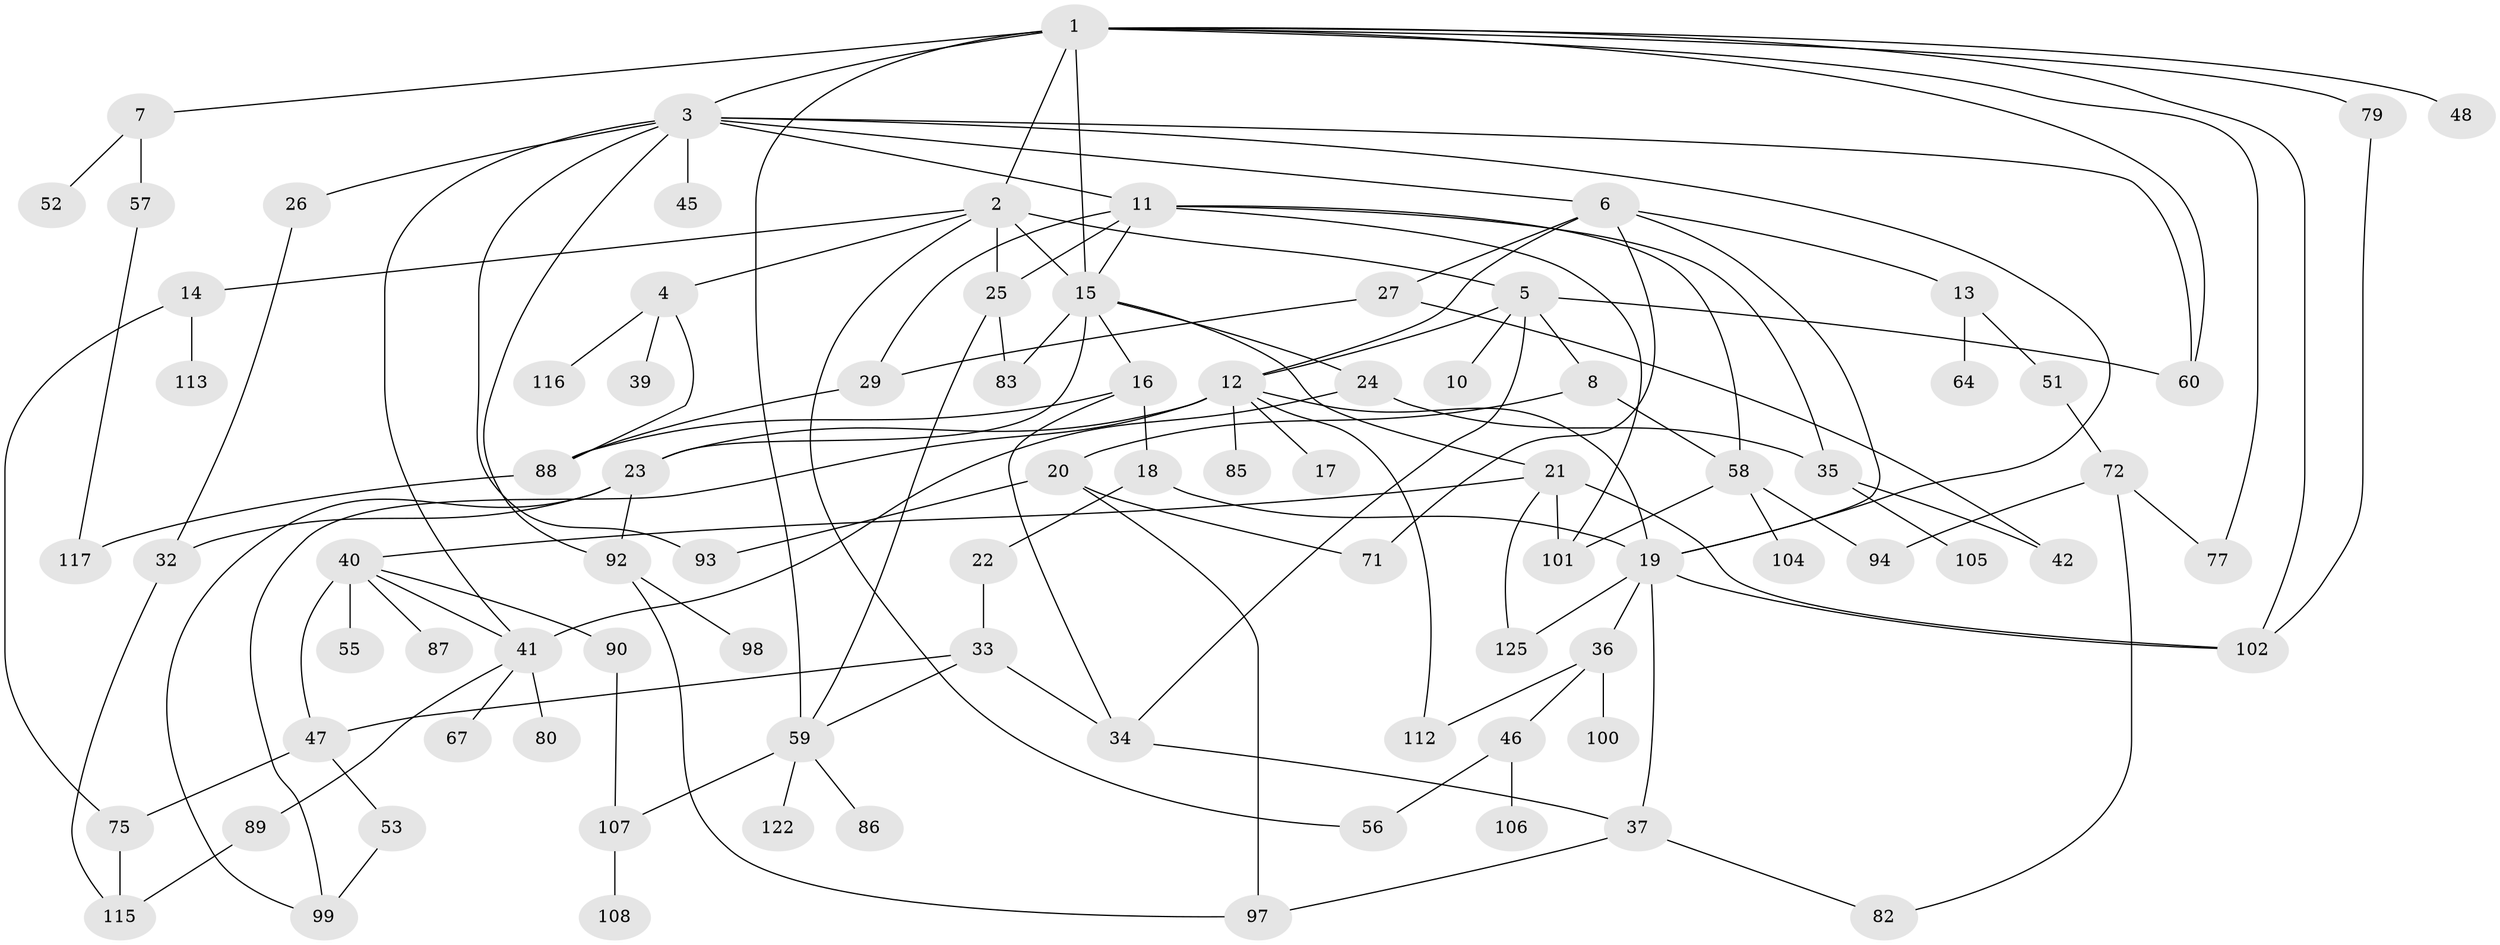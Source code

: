 // original degree distribution, {6: 0.0390625, 9: 0.0078125, 4: 0.171875, 7: 0.0234375, 3: 0.234375, 2: 0.2734375, 1: 0.21875, 5: 0.03125}
// Generated by graph-tools (version 1.1) at 2025/10/02/27/25 16:10:51]
// undirected, 87 vertices, 135 edges
graph export_dot {
graph [start="1"]
  node [color=gray90,style=filled];
  1 [super="+30"];
  2 [super="+50"];
  3 [super="+66"];
  4;
  5 [super="+38"];
  6 [super="+110"];
  7 [super="+9"];
  8 [super="+28"];
  10;
  11 [super="+84"];
  12 [super="+65"];
  13 [super="+95"];
  14 [super="+43"];
  15 [super="+44"];
  16;
  17;
  18 [super="+61"];
  19 [super="+111"];
  20 [super="+78"];
  21 [super="+31"];
  22 [super="+91"];
  23 [super="+70"];
  24 [super="+114"];
  25 [super="+119"];
  26;
  27 [super="+128"];
  29 [super="+81"];
  32 [super="+118"];
  33 [super="+62"];
  34 [super="+74"];
  35 [super="+68"];
  36;
  37 [super="+49"];
  39 [super="+69"];
  40 [super="+127"];
  41 [super="+54"];
  42;
  45;
  46 [super="+73"];
  47 [super="+121"];
  48;
  51;
  52;
  53;
  55;
  56;
  57;
  58 [super="+96"];
  59 [super="+63"];
  60;
  64;
  67 [super="+123"];
  71;
  72 [super="+76"];
  75 [super="+109"];
  77;
  79;
  80;
  82;
  83;
  85 [super="+120"];
  86;
  87;
  88;
  89;
  90;
  92;
  93 [super="+126"];
  94;
  97;
  98;
  99 [super="+124"];
  100;
  101;
  102 [super="+103"];
  104;
  105;
  106;
  107;
  108;
  112;
  113;
  115;
  116;
  117;
  122;
  125;
  1 -- 2;
  1 -- 3 [weight=2];
  1 -- 7;
  1 -- 15;
  1 -- 48;
  1 -- 102;
  1 -- 60;
  1 -- 77;
  1 -- 79;
  1 -- 59;
  2 -- 4;
  2 -- 5;
  2 -- 14;
  2 -- 25;
  2 -- 56;
  2 -- 15;
  3 -- 6;
  3 -- 11;
  3 -- 26;
  3 -- 45;
  3 -- 60;
  3 -- 93;
  3 -- 92;
  3 -- 19;
  3 -- 41;
  4 -- 39;
  4 -- 116;
  4 -- 88;
  5 -- 8;
  5 -- 10;
  5 -- 12;
  5 -- 60;
  5 -- 34;
  6 -- 13;
  6 -- 27;
  6 -- 19;
  6 -- 12;
  6 -- 71;
  7 -- 52;
  7 -- 57;
  8 -- 20;
  8 -- 58;
  11 -- 25;
  11 -- 29;
  11 -- 35;
  11 -- 101;
  11 -- 15;
  11 -- 58;
  12 -- 17;
  12 -- 19;
  12 -- 23;
  12 -- 85;
  12 -- 112;
  12 -- 99;
  13 -- 51;
  13 -- 64;
  14 -- 75;
  14 -- 113;
  15 -- 16;
  15 -- 21;
  15 -- 24;
  15 -- 23 [weight=2];
  15 -- 83;
  16 -- 18;
  16 -- 34;
  16 -- 88;
  18 -- 22;
  18 -- 19;
  19 -- 36;
  19 -- 125;
  19 -- 37;
  19 -- 102;
  20 -- 71;
  20 -- 97;
  20 -- 93;
  21 -- 101;
  21 -- 102;
  21 -- 40;
  21 -- 125;
  22 -- 33;
  23 -- 92;
  23 -- 32;
  23 -- 99;
  24 -- 41;
  24 -- 35;
  25 -- 59;
  25 -- 83;
  26 -- 32;
  27 -- 42;
  27 -- 29;
  29 -- 88;
  32 -- 115;
  33 -- 47;
  33 -- 34;
  33 -- 59;
  34 -- 37;
  35 -- 105;
  35 -- 42;
  36 -- 46;
  36 -- 100;
  36 -- 112;
  37 -- 97;
  37 -- 82;
  40 -- 55;
  40 -- 87;
  40 -- 90;
  40 -- 41;
  40 -- 47;
  41 -- 89;
  41 -- 80;
  41 -- 67;
  46 -- 56;
  46 -- 106;
  47 -- 53;
  47 -- 75;
  51 -- 72;
  53 -- 99;
  57 -- 117;
  58 -- 104;
  58 -- 101;
  58 -- 94;
  59 -- 86;
  59 -- 122;
  59 -- 107;
  72 -- 94;
  72 -- 82;
  72 -- 77;
  75 -- 115;
  79 -- 102;
  88 -- 117;
  89 -- 115;
  90 -- 107;
  92 -- 97;
  92 -- 98;
  107 -- 108;
}

